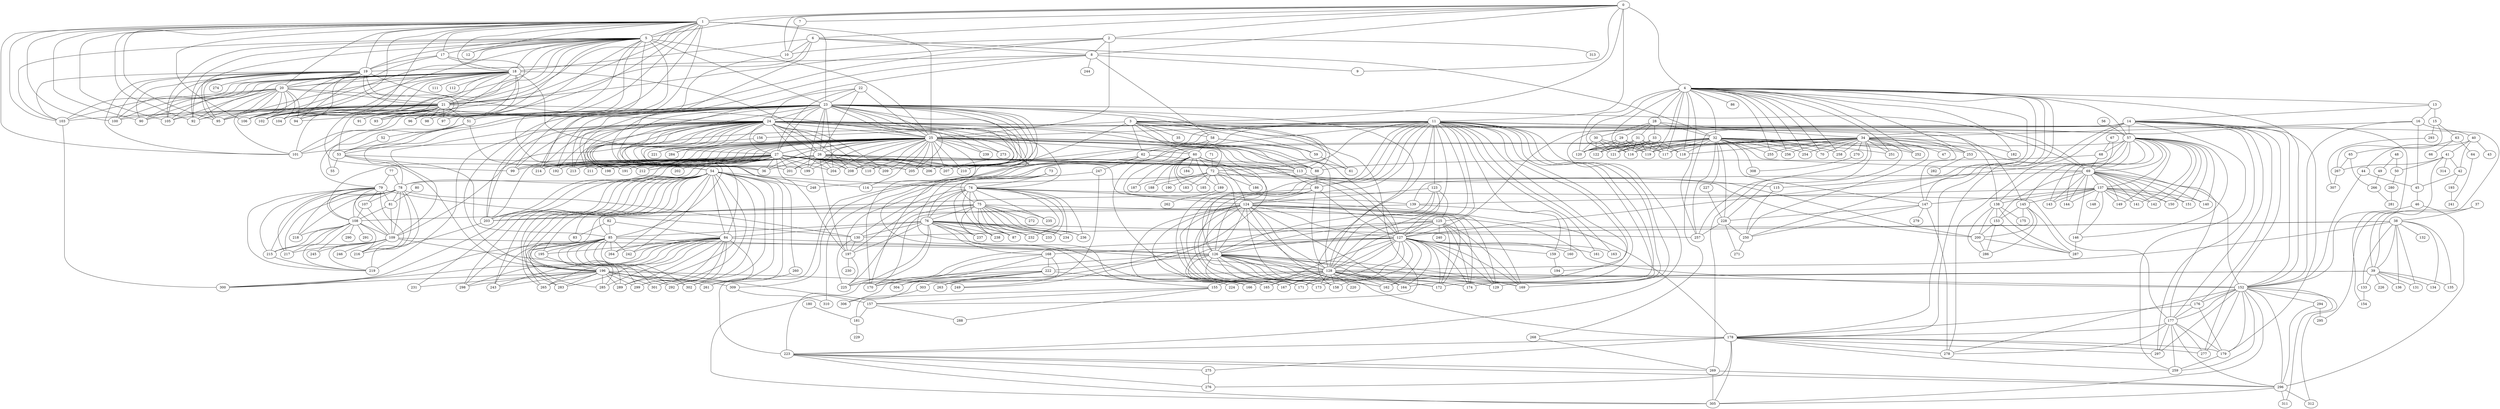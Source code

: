 strict graph G {
0;
1;
2;
3;
4;
5;
6;
7;
8;
9;
10;
11;
12;
13;
14;
15;
16;
17;
18;
19;
20;
21;
22;
23;
24;
25;
26;
27;
28;
29;
30;
31;
32;
33;
34;
35;
36;
37;
38;
39;
40;
41;
42;
43;
44;
45;
46;
47;
48;
49;
50;
51;
52;
53;
54;
55;
56;
57;
58;
59;
60;
61;
62;
63;
64;
65;
66;
67;
68;
69;
70;
71;
72;
73;
74;
75;
76;
77;
78;
79;
80;
81;
82;
83;
84;
85;
86;
87;
88;
89;
90;
91;
92;
93;
94;
95;
96;
97;
98;
99;
100;
101;
102;
103;
104;
105;
106;
107;
108;
109;
110;
111;
112;
113;
114;
115;
116;
117;
118;
119;
120;
121;
122;
123;
124;
125;
126;
127;
128;
129;
130;
131;
132;
133;
134;
135;
136;
137;
138;
139;
140;
141;
142;
143;
144;
145;
146;
147;
148;
149;
150;
151;
152;
153;
154;
155;
156;
157;
158;
159;
160;
161;
162;
163;
164;
165;
166;
167;
168;
169;
170;
171;
172;
173;
174;
175;
176;
177;
178;
179;
180;
181;
182;
183;
184;
185;
186;
187;
188;
189;
190;
191;
192;
193;
194;
195;
196;
197;
198;
199;
200;
201;
202;
203;
204;
205;
206;
207;
208;
209;
210;
211;
212;
213;
214;
215;
216;
217;
218;
219;
220;
221;
222;
223;
224;
225;
226;
227;
228;
229;
230;
231;
232;
233;
234;
235;
236;
237;
238;
239;
240;
241;
242;
243;
244;
245;
246;
247;
248;
249;
250;
251;
252;
253;
254;
255;
256;
257;
258;
259;
260;
261;
262;
263;
264;
265;
266;
267;
268;
269;
270;
271;
272;
273;
274;
275;
276;
277;
278;
279;
280;
281;
282;
283;
284;
285;
286;
287;
288;
289;
290;
291;
292;
293;
294;
295;
296;
297;
298;
299;
300;
301;
302;
303;
304;
305;
306;
307;
308;
309;
310;
311;
312;
313;
314;
0 -- 1  [weight="4.0"];
0 -- 2  [weight="1.0"];
0 -- 3  [weight="7.0"];
0 -- 4  [weight="21.0"];
0 -- 5  [weight="4.0"];
0 -- 6  [weight="1.0"];
0 -- 7  [weight="1.0"];
0 -- 8  [weight="1.0"];
0 -- 9  [weight="1.0"];
0 -- 10  [weight="1.0"];
0 -- 11  [weight="16.0"];
1 -- 5  [weight="1.0"];
1 -- 12  [weight="1.0"];
1 -- 17  [weight="1.0"];
1 -- 18  [weight="1.0"];
1 -- 19  [weight="1.0"];
1 -- 20  [weight="1.0"];
1 -- 21  [weight="1.0"];
1 -- 23  [weight="11.0"];
1 -- 25  [weight="11.0"];
1 -- 53  [weight="22.0"];
1 -- 90  [weight="1.0"];
1 -- 92  [weight="1.0"];
1 -- 93  [weight="1.0"];
1 -- 94  [weight="1.0"];
1 -- 95  [weight="1.0"];
1 -- 96  [weight="1.0"];
1 -- 98  [weight="1.0"];
1 -- 100  [weight="1.0"];
1 -- 101  [weight="1.0"];
1 -- 102  [weight="1.0"];
1 -- 103  [weight="1.0"];
1 -- 104  [weight="1.0"];
1 -- 105  [weight="1.0"];
1 -- 106  [weight="1.0"];
2 -- 196  [weight="2.0"];
2 -- 8  [weight="1.0"];
2 -- 10  [weight="1.0"];
2 -- 21  [weight="4.0"];
2 -- 25  [weight="13.0"];
2 -- 313  [weight="2.0"];
3 -- 35  [weight="1.0"];
3 -- 72  [weight="9.0"];
3 -- 60  [weight="9.0"];
3 -- 61  [weight="1.0"];
3 -- 59  [weight="1.0"];
3 -- 58  [weight="1.0"];
3 -- 154  [weight="1.0"];
3 -- 155  [weight="2.0"];
3 -- 156  [weight="64.0"];
3 -- 157  [weight="2.0"];
3 -- 62  [weight="40.0"];
4 -- 257  [weight="1.0"];
4 -- 258  [weight="1.0"];
4 -- 13  [weight="3.0"];
4 -- 256  [weight="1.0"];
4 -- 147  [weight="1.0"];
4 -- 152  [weight="3.0"];
4 -- 28  [weight="2.0"];
4 -- 32  [weight="1.0"];
4 -- 178  [weight="3.0"];
4 -- 182  [weight="1.0"];
4 -- 57  [weight="6.0"];
4 -- 70  [weight="1.0"];
4 -- 86  [weight="1.0"];
4 -- 115  [weight="1.0"];
4 -- 116  [weight="2.0"];
4 -- 117  [weight="2.0"];
4 -- 118  [weight="2.0"];
4 -- 119  [weight="2.0"];
4 -- 120  [weight="2.0"];
4 -- 121  [weight="2.0"];
4 -- 250  [weight="1.0"];
4 -- 251  [weight="1.0"];
4 -- 252  [weight="1.0"];
4 -- 253  [weight="1.0"];
4 -- 254  [weight="1.0"];
4 -- 255  [weight="1.0"];
5 -- 12  [weight="1.0"];
5 -- 17  [weight="1.0"];
5 -- 18  [weight="1.0"];
5 -- 19  [weight="1.0"];
5 -- 21  [weight="1.0"];
5 -- 23  [weight="11.0"];
5 -- 25  [weight="11.0"];
5 -- 51  [weight="22.0"];
5 -- 92  [weight="1.0"];
5 -- 93  [weight="1.0"];
5 -- 94  [weight="1.0"];
5 -- 95  [weight="1.0"];
5 -- 96  [weight="1.0"];
5 -- 97  [weight="11.0"];
5 -- 98  [weight="1.0"];
5 -- 101  [weight="1.0"];
5 -- 102  [weight="1.0"];
5 -- 103  [weight="1.0"];
5 -- 104  [weight="1.0"];
5 -- 105  [weight="1.0"];
5 -- 106  [weight="1.0"];
6 -- 32  [weight="21.0"];
6 -- 8  [weight="1.0"];
6 -- 10  [weight="1.0"];
6 -- 18  [weight="4.0"];
6 -- 21  [weight="4.0"];
6 -- 54  [weight="2.0"];
7 -- 10  [weight="1.0"];
8 -- 9  [weight="1.0"];
8 -- 19  [weight="4.0"];
8 -- 84  [weight="2.0"];
8 -- 85  [weight="2.0"];
8 -- 244  [weight="1.0"];
8 -- 58  [weight="7.0"];
10 -- 54  [weight="2.0"];
11 -- 129  [weight="1.0"];
11 -- 128  [weight="1.0"];
11 -- 25  [weight="8.0"];
11 -- 158  [weight="1.0"];
11 -- 160  [weight="1.0"];
11 -- 161  [weight="1.0"];
11 -- 162  [weight="1.0"];
11 -- 163  [weight="1.0"];
11 -- 164  [weight="1.0"];
11 -- 165  [weight="1.0"];
11 -- 166  [weight="1.0"];
11 -- 39  [weight="3.0"];
11 -- 169  [weight="1.0"];
11 -- 170  [weight="1.0"];
11 -- 171  [weight="1.0"];
11 -- 172  [weight="1.0"];
11 -- 173  [weight="1.0"];
11 -- 174  [weight="1.0"];
11 -- 194  [weight="1.0"];
11 -- 69  [weight="6.0"];
11 -- 72  [weight="9.0"];
11 -- 89  [weight="1.0"];
11 -- 223  [weight="7.0"];
11 -- 167  [weight="1.0"];
11 -- 109  [weight="5.0"];
11 -- 123  [weight="1.0"];
11 -- 125  [weight="1.0"];
11 -- 126  [weight="1.0"];
11 -- 127  [weight="1.0"];
13 -- 16  [weight="1.0"];
13 -- 14  [weight="2.0"];
13 -- 15  [weight="33.0"];
14 -- 259  [weight="1.0"];
14 -- 297  [weight="1.0"];
14 -- 268  [weight="1.0"];
14 -- 176  [weight="1.0"];
14 -- 177  [weight="1.0"];
14 -- 178  [weight="1.0"];
14 -- 179  [weight="1.0"];
14 -- 277  [weight="1.0"];
14 -- 278  [weight="1.0"];
14 -- 152  [weight="1.0"];
14 -- 57  [weight="8.0"];
14 -- 127  [weight="7.0"];
14 -- 223  [weight="1.0"];
15 -- 293  [weight="4.0"];
15 -- 267  [weight="1.0"];
15 -- 63  [weight="3.0"];
16 -- 152  [weight="2.0"];
16 -- 40  [weight="30.0"];
16 -- 34  [weight="3.0"];
16 -- 45  [weight="30.0"];
17 -- 18  [weight="1.0"];
17 -- 19  [weight="1.0"];
17 -- 20  [weight="1.0"];
17 -- 21  [weight="1.0"];
18 -- 20  [weight="1.0"];
18 -- 21  [weight="1.0"];
18 -- 26  [weight="21.0"];
18 -- 27  [weight="11.0"];
18 -- 90  [weight="1.0"];
18 -- 91  [weight="1.0"];
18 -- 92  [weight="1.0"];
18 -- 93  [weight="1.0"];
18 -- 94  [weight="1.0"];
18 -- 95  [weight="1.0"];
18 -- 100  [weight="1.0"];
18 -- 101  [weight="1.0"];
18 -- 102  [weight="1.0"];
18 -- 103  [weight="1.0"];
18 -- 104  [weight="1.0"];
18 -- 105  [weight="1.0"];
18 -- 106  [weight="1.0"];
18 -- 111  [weight="2.0"];
18 -- 112  [weight="1.0"];
19 -- 100  [weight="1.0"];
19 -- 101  [weight="1.0"];
19 -- 102  [weight="1.0"];
19 -- 103  [weight="1.0"];
19 -- 105  [weight="1.0"];
19 -- 106  [weight="1.0"];
19 -- 274  [weight="1.0"];
19 -- 20  [weight="1.0"];
19 -- 21  [weight="1.0"];
19 -- 24  [weight="11.0"];
19 -- 104  [weight="1.0"];
19 -- 90  [weight="1.0"];
19 -- 95  [weight="1.0"];
19 -- 92  [weight="1.0"];
19 -- 93  [weight="1.0"];
19 -- 94  [weight="1.0"];
20 -- 100  [weight="1.0"];
20 -- 101  [weight="1.0"];
20 -- 102  [weight="1.0"];
20 -- 103  [weight="1.0"];
20 -- 104  [weight="1.0"];
20 -- 105  [weight="1.0"];
20 -- 106  [weight="1.0"];
20 -- 21  [weight="1.0"];
20 -- 90  [weight="1.0"];
20 -- 92  [weight="1.0"];
20 -- 93  [weight="1.0"];
20 -- 94  [weight="1.0"];
20 -- 95  [weight="1.0"];
21 -- 25  [weight="11.0"];
21 -- 51  [weight="22.0"];
21 -- 53  [weight="22.0"];
21 -- 90  [weight="1.0"];
21 -- 91  [weight="1.0"];
21 -- 92  [weight="1.0"];
21 -- 93  [weight="1.0"];
21 -- 94  [weight="1.0"];
21 -- 95  [weight="1.0"];
21 -- 96  [weight="1.0"];
21 -- 97  [weight="11.0"];
21 -- 98  [weight="1.0"];
21 -- 99  [weight="11.0"];
21 -- 100  [weight="1.0"];
21 -- 101  [weight="1.0"];
21 -- 102  [weight="1.0"];
21 -- 103  [weight="1.0"];
21 -- 104  [weight="1.0"];
21 -- 105  [weight="1.0"];
21 -- 106  [weight="1.0"];
22 -- 24  [weight="1.0"];
22 -- 25  [weight="1.0"];
22 -- 26  [weight="13.0"];
22 -- 27  [weight="1.0"];
22 -- 23  [weight="1.0"];
23 -- 128  [weight="8.0"];
23 -- 273  [weight="1.0"];
23 -- 24  [weight="1.0"];
23 -- 25  [weight="1.0"];
23 -- 26  [weight="13.0"];
23 -- 27  [weight="1.0"];
23 -- 36  [weight="1.0"];
23 -- 78  [weight="5.0"];
23 -- 191  [weight="1.0"];
23 -- 192  [weight="1.0"];
23 -- 69  [weight="7.0"];
23 -- 198  [weight="1.0"];
23 -- 199  [weight="1.0"];
23 -- 203  [weight="1.0"];
23 -- 204  [weight="1.0"];
23 -- 205  [weight="1.0"];
23 -- 206  [weight="1.0"];
23 -- 79  [weight="5.0"];
23 -- 208  [weight="1.0"];
23 -- 209  [weight="1.0"];
23 -- 210  [weight="1.0"];
23 -- 211  [weight="1.0"];
23 -- 212  [weight="1.0"];
23 -- 213  [weight="1.0"];
23 -- 214  [weight="1.0"];
23 -- 88  [weight="1.0"];
23 -- 207  [weight="1.0"];
23 -- 97  [weight="1.0"];
23 -- 99  [weight="1.0"];
23 -- 110  [weight="1.0"];
23 -- 239  [weight="1.0"];
23 -- 113  [weight="1.0"];
24 -- 138  [weight="9.0"];
24 -- 145  [weight="9.0"];
24 -- 25  [weight="1.0"];
24 -- 26  [weight="13.0"];
24 -- 27  [weight="1.0"];
24 -- 284  [weight="2.0"];
24 -- 36  [weight="1.0"];
24 -- 57  [weight="7.0"];
24 -- 191  [weight="1.0"];
24 -- 192  [weight="1.0"];
24 -- 198  [weight="1.0"];
24 -- 199  [weight="1.0"];
24 -- 201  [weight="1.0"];
24 -- 74  [weight="12.0"];
24 -- 203  [weight="1.0"];
24 -- 204  [weight="1.0"];
24 -- 205  [weight="1.0"];
24 -- 206  [weight="1.0"];
24 -- 207  [weight="1.0"];
24 -- 208  [weight="1.0"];
24 -- 209  [weight="1.0"];
24 -- 210  [weight="1.0"];
24 -- 211  [weight="1.0"];
24 -- 212  [weight="1.0"];
24 -- 213  [weight="1.0"];
24 -- 214  [weight="1.0"];
24 -- 88  [weight="1.0"];
24 -- 219  [weight="5.0"];
24 -- 221  [weight="1.0"];
24 -- 99  [weight="1.0"];
24 -- 109  [weight="5.0"];
24 -- 110  [weight="1.0"];
24 -- 113  [weight="1.0"];
24 -- 114  [weight="1.0"];
25 -- 128  [weight="8.0"];
25 -- 273  [weight="1.0"];
25 -- 26  [weight="13.0"];
25 -- 27  [weight="1.0"];
25 -- 284  [weight="2.0"];
25 -- 36  [weight="1.0"];
25 -- 170  [weight="8.0"];
25 -- 60  [weight="7.0"];
25 -- 191  [weight="1.0"];
25 -- 192  [weight="1.0"];
25 -- 198  [weight="1.0"];
25 -- 199  [weight="1.0"];
25 -- 201  [weight="1.0"];
25 -- 203  [weight="1.0"];
25 -- 204  [weight="1.0"];
25 -- 205  [weight="1.0"];
25 -- 206  [weight="1.0"];
25 -- 207  [weight="1.0"];
25 -- 208  [weight="1.0"];
25 -- 209  [weight="1.0"];
25 -- 210  [weight="1.0"];
25 -- 211  [weight="1.0"];
25 -- 212  [weight="1.0"];
25 -- 213  [weight="1.0"];
25 -- 214  [weight="1.0"];
25 -- 88  [weight="1.0"];
25 -- 89  [weight="8.0"];
25 -- 221  [weight="1.0"];
25 -- 99  [weight="1.0"];
25 -- 101  [weight="11.0"];
25 -- 108  [weight="5.0"];
25 -- 110  [weight="1.0"];
25 -- 239  [weight="1.0"];
25 -- 113  [weight="1.0"];
25 -- 114  [weight="1.0"];
25 -- 126  [weight="8.0"];
25 -- 127  [weight="8.0"];
26 -- 36  [weight="13.0"];
26 -- 191  [weight="13.0"];
26 -- 192  [weight="13.0"];
26 -- 197  [weight="2.0"];
26 -- 198  [weight="13.0"];
26 -- 199  [weight="13.0"];
26 -- 200  [weight="9.0"];
26 -- 201  [weight="13.0"];
26 -- 203  [weight="13.0"];
26 -- 204  [weight="13.0"];
26 -- 205  [weight="13.0"];
26 -- 206  [weight="13.0"];
26 -- 207  [weight="13.0"];
26 -- 208  [weight="13.0"];
26 -- 209  [weight="13.0"];
26 -- 210  [weight="13.0"];
26 -- 211  [weight="13.0"];
26 -- 212  [weight="13.0"];
26 -- 78  [weight="10.0"];
26 -- 214  [weight="13.0"];
26 -- 88  [weight="13.0"];
26 -- 99  [weight="13.0"];
26 -- 110  [weight="13.0"];
26 -- 113  [weight="13.0"];
26 -- 124  [weight="7.0"];
26 -- 213  [weight="13.0"];
27 -- 36  [weight="1.0"];
27 -- 206  [weight="1.0"];
27 -- 191  [weight="1.0"];
27 -- 192  [weight="1.0"];
27 -- 197  [weight="12.0"];
27 -- 198  [weight="1.0"];
27 -- 199  [weight="1.0"];
27 -- 200  [weight="9.0"];
27 -- 201  [weight="1.0"];
27 -- 202  [weight="8.0"];
27 -- 203  [weight="1.0"];
27 -- 204  [weight="1.0"];
27 -- 205  [weight="1.0"];
27 -- 78  [weight="5.0"];
27 -- 207  [weight="1.0"];
27 -- 208  [weight="1.0"];
27 -- 209  [weight="1.0"];
27 -- 210  [weight="1.0"];
27 -- 211  [weight="1.0"];
27 -- 212  [weight="1.0"];
27 -- 213  [weight="1.0"];
27 -- 214  [weight="1.0"];
27 -- 88  [weight="1.0"];
27 -- 99  [weight="1.0"];
27 -- 110  [weight="1.0"];
27 -- 113  [weight="1.0"];
27 -- 124  [weight="8.0"];
28 -- 32  [weight="2.0"];
28 -- 33  [weight="1.0"];
28 -- 34  [weight="2.0"];
28 -- 29  [weight="1.0"];
28 -- 30  [weight="1.0"];
28 -- 31  [weight="1.0"];
29 -- 116  [weight="1.0"];
29 -- 117  [weight="1.0"];
29 -- 119  [weight="1.0"];
29 -- 120  [weight="1.0"];
29 -- 121  [weight="1.0"];
29 -- 122  [weight="1.0"];
30 -- 116  [weight="1.0"];
30 -- 119  [weight="1.0"];
30 -- 120  [weight="1.0"];
30 -- 121  [weight="1.0"];
30 -- 122  [weight="1.0"];
31 -- 116  [weight="1.0"];
31 -- 117  [weight="1.0"];
31 -- 118  [weight="1.0"];
31 -- 119  [weight="1.0"];
31 -- 120  [weight="1.0"];
31 -- 121  [weight="1.0"];
31 -- 122  [weight="1.0"];
32 -- 256  [weight="1.0"];
32 -- 257  [weight="1.0"];
32 -- 258  [weight="1.0"];
32 -- 147  [weight="1.0"];
32 -- 197  [weight="2.0"];
32 -- 308  [weight="2.0"];
32 -- 69  [weight="6.0"];
32 -- 70  [weight="1.0"];
32 -- 227  [weight="1.0"];
32 -- 228  [weight="1.0"];
32 -- 116  [weight="2.0"];
32 -- 117  [weight="2.0"];
32 -- 118  [weight="2.0"];
32 -- 119  [weight="2.0"];
32 -- 120  [weight="2.0"];
32 -- 121  [weight="2.0"];
32 -- 122  [weight="2.0"];
32 -- 251  [weight="1.0"];
32 -- 252  [weight="1.0"];
32 -- 253  [weight="1.0"];
32 -- 254  [weight="1.0"];
32 -- 255  [weight="1.0"];
33 -- 116  [weight="1.0"];
33 -- 117  [weight="1.0"];
33 -- 118  [weight="1.0"];
33 -- 119  [weight="1.0"];
33 -- 120  [weight="1.0"];
33 -- 121  [weight="1.0"];
33 -- 122  [weight="1.0"];
34 -- 256  [weight="1.0"];
34 -- 257  [weight="1.0"];
34 -- 258  [weight="1.0"];
34 -- 269  [weight="3.0"];
34 -- 270  [weight="2.0"];
34 -- 147  [weight="1.0"];
34 -- 47  [weight="4.0"];
34 -- 177  [weight="3.0"];
34 -- 182  [weight="1.0"];
34 -- 70  [weight="1.0"];
34 -- 228  [weight="1.0"];
34 -- 116  [weight="2.0"];
34 -- 117  [weight="2.0"];
34 -- 118  [weight="2.0"];
34 -- 119  [weight="2.0"];
34 -- 120  [weight="2.0"];
34 -- 121  [weight="2.0"];
34 -- 250  [weight="1.0"];
34 -- 251  [weight="1.0"];
34 -- 252  [weight="1.0"];
34 -- 253  [weight="1.0"];
34 -- 254  [weight="1.0"];
34 -- 255  [weight="1.0"];
37 -- 38  [weight="1.0"];
37 -- 39  [weight="1.0"];
38 -- 128  [weight="3.0"];
38 -- 130  [weight="7.0"];
38 -- 131  [weight="1.0"];
38 -- 132  [weight="1.0"];
38 -- 134  [weight="1.0"];
38 -- 135  [weight="1.0"];
38 -- 136  [weight="1.0"];
38 -- 39  [weight="1.0"];
38 -- 126  [weight="3.0"];
38 -- 133  [weight="1.0"];
39 -- 224  [weight="7.0"];
39 -- 225  [weight="7.0"];
39 -- 226  [weight="1.0"];
39 -- 131  [weight="1.0"];
39 -- 134  [weight="1.0"];
39 -- 135  [weight="1.0"];
39 -- 136  [weight="1.0"];
39 -- 133  [weight="1.0"];
40 -- 41  [weight="1.0"];
40 -- 42  [weight="3.0"];
40 -- 43  [weight="4.0"];
40 -- 44  [weight="29.0"];
41 -- 295  [weight="1.0"];
41 -- 42  [weight="3.0"];
41 -- 267  [weight="6.0"];
41 -- 50  [weight="3.0"];
41 -- 314  [weight="4.0"];
42 -- 45  [weight="3.0"];
42 -- 193  [weight="1.0"];
44 -- 152  [weight="1.0"];
44 -- 45  [weight="29.0"];
45 -- 46  [weight="29.0"];
46 -- 152  [weight="1.0"];
46 -- 296  [weight="1.0"];
48 -- 49  [weight="1.0"];
48 -- 50  [weight="5.0"];
49 -- 266  [weight="4.0"];
50 -- 280  [weight="1.0"];
51 -- 52  [weight="1.0"];
51 -- 53  [weight="1.0"];
51 -- 54  [weight="21.0"];
51 -- 55  [weight="1.0"];
52 -- 53  [weight="1.0"];
53 -- 196  [weight="21.0"];
53 -- 54  [weight="21.0"];
53 -- 55  [weight="1.0"];
53 -- 85  [weight="21.0"];
54 -- 261  [weight="62.0"];
54 -- 264  [weight="1.0"];
54 -- 265  [weight="1.0"];
54 -- 283  [weight="1.0"];
54 -- 285  [weight="1.0"];
54 -- 289  [weight="1.0"];
54 -- 292  [weight="1.0"];
54 -- 298  [weight="1.0"];
54 -- 299  [weight="1.0"];
54 -- 300  [weight="1.0"];
54 -- 301  [weight="1.0"];
54 -- 302  [weight="1.0"];
54 -- 195  [weight="1.0"];
54 -- 196  [weight="1.0"];
54 -- 74  [weight="21.0"];
54 -- 83  [weight="2.0"];
54 -- 84  [weight="1.0"];
54 -- 85  [weight="1.0"];
54 -- 231  [weight="1.0"];
54 -- 242  [weight="1.0"];
54 -- 243  [weight="1.0"];
54 -- 248  [weight="57.0"];
56 -- 57  [weight="4.0"];
57 -- 69  [weight="1.0"];
57 -- 145  [weight="5.0"];
57 -- 137  [weight="1.0"];
57 -- 138  [weight="5.0"];
57 -- 139  [weight="1.0"];
57 -- 140  [weight="1.0"];
57 -- 141  [weight="1.0"];
57 -- 143  [weight="1.0"];
57 -- 144  [weight="1.0"];
57 -- 146  [weight="1.0"];
57 -- 142  [weight="1.0"];
57 -- 150  [weight="1.0"];
57 -- 151  [weight="1.0"];
57 -- 68  [weight="1.0"];
57 -- 127  [weight="6.0"];
57 -- 149  [weight="1.0"];
58 -- 59  [weight="1.0"];
58 -- 60  [weight="9.0"];
58 -- 61  [weight="1.0"];
58 -- 62  [weight="40.0"];
59 -- 61  [weight="1.0"];
60 -- 72  [weight="1.0"];
60 -- 189  [weight="1.0"];
60 -- 190  [weight="1.0"];
60 -- 183  [weight="1.0"];
60 -- 184  [weight="2.0"];
60 -- 187  [weight="1.0"];
60 -- 188  [weight="1.0"];
60 -- 186  [weight="1.0"];
60 -- 185  [weight="1.0"];
60 -- 127  [weight="9.0"];
62 -- 309  [weight="1.0"];
62 -- 310  [weight="28.0"];
62 -- 247  [weight="16.0"];
62 -- 249  [weight="1.0"];
63 -- 64  [weight="3.0"];
63 -- 65  [weight="1.0"];
63 -- 66  [weight="5.0"];
64 -- 241  [weight="1.0"];
65 -- 266  [weight="4.0"];
65 -- 267  [weight="3.0"];
67 -- 68  [weight="1.0"];
67 -- 69  [weight="1.0"];
68 -- 88  [weight="7.0"];
68 -- 69  [weight="1.0"];
69 -- 137  [weight="1.0"];
69 -- 140  [weight="1.0"];
69 -- 141  [weight="1.0"];
69 -- 142  [weight="1.0"];
69 -- 143  [weight="1.0"];
69 -- 144  [weight="1.0"];
69 -- 146  [weight="1.0"];
69 -- 139  [weight="1.0"];
69 -- 149  [weight="1.0"];
69 -- 150  [weight="1.0"];
69 -- 152  [weight="8.0"];
69 -- 151  [weight="1.0"];
69 -- 153  [weight="5.0"];
71 -- 72  [weight="2.0"];
72 -- 128  [weight="9.0"];
72 -- 188  [weight="1.0"];
72 -- 183  [weight="1.0"];
72 -- 185  [weight="1.0"];
72 -- 186  [weight="1.0"];
72 -- 187  [weight="1.0"];
72 -- 189  [weight="1.0"];
72 -- 190  [weight="1.0"];
72 -- 127  [weight="9.0"];
73 -- 74  [weight="1.0"];
73 -- 75  [weight="1.0"];
73 -- 76  [weight="1.0"];
74 -- 130  [weight="1.0"];
74 -- 75  [weight="1.0"];
74 -- 197  [weight="1.0"];
74 -- 232  [weight="1.0"];
74 -- 234  [weight="1.0"];
74 -- 235  [weight="1.0"];
74 -- 76  [weight="1.0"];
74 -- 237  [weight="1.0"];
74 -- 238  [weight="1.0"];
74 -- 177  [weight="2.0"];
74 -- 178  [weight="2.0"];
74 -- 236  [weight="1.0"];
74 -- 233  [weight="1.0"];
74 -- 87  [weight="1.0"];
75 -- 225  [weight="1.0"];
75 -- 196  [weight="21.0"];
75 -- 232  [weight="1.0"];
75 -- 235  [weight="1.0"];
75 -- 236  [weight="1.0"];
75 -- 237  [weight="1.0"];
75 -- 238  [weight="1.0"];
75 -- 272  [weight="1.0"];
75 -- 108  [weight="10.0"];
75 -- 76  [weight="1.0"];
75 -- 87  [weight="1.0"];
75 -- 152  [weight="2.0"];
75 -- 233  [weight="1.0"];
75 -- 234  [weight="1.0"];
76 -- 224  [weight="1.0"];
76 -- 225  [weight="1.0"];
76 -- 130  [weight="1.0"];
76 -- 197  [weight="1.0"];
76 -- 257  [weight="2.0"];
76 -- 168  [weight="3.0"];
76 -- 236  [weight="1.0"];
76 -- 237  [weight="1.0"];
76 -- 238  [weight="1.0"];
76 -- 232  [weight="1.0"];
76 -- 84  [weight="21.0"];
76 -- 85  [weight="21.0"];
76 -- 87  [weight="1.0"];
76 -- 233  [weight="1.0"];
76 -- 234  [weight="1.0"];
76 -- 223  [weight="2.0"];
77 -- 78  [weight="2.0"];
77 -- 79  [weight="2.0"];
78 -- 130  [weight="10.0"];
78 -- 219  [weight="1.0"];
78 -- 108  [weight="1.0"];
78 -- 109  [weight="1.0"];
78 -- 81  [weight="1.0"];
78 -- 107  [weight="1.0"];
78 -- 215  [weight="1.0"];
78 -- 216  [weight="1.0"];
78 -- 217  [weight="1.0"];
78 -- 218  [weight="1.0"];
79 -- 130  [weight="10.0"];
79 -- 107  [weight="1.0"];
79 -- 108  [weight="1.0"];
79 -- 109  [weight="1.0"];
79 -- 81  [weight="1.0"];
79 -- 215  [weight="1.0"];
79 -- 216  [weight="1.0"];
79 -- 217  [weight="1.0"];
79 -- 218  [weight="1.0"];
79 -- 219  [weight="1.0"];
80 -- 81  [weight="6.0"];
81 -- 108  [weight="1.0"];
81 -- 109  [weight="1.0"];
82 -- 83  [weight="1.0"];
82 -- 84  [weight="2.0"];
82 -- 85  [weight="2.0"];
84 -- 289  [weight="1.0"];
84 -- 195  [weight="1.0"];
84 -- 292  [weight="1.0"];
84 -- 242  [weight="1.0"];
84 -- 300  [weight="1.0"];
84 -- 298  [weight="1.0"];
84 -- 299  [weight="1.0"];
84 -- 301  [weight="1.0"];
84 -- 302  [weight="1.0"];
84 -- 264  [weight="1.0"];
84 -- 243  [weight="1.0"];
84 -- 265  [weight="1.0"];
84 -- 283  [weight="1.0"];
84 -- 285  [weight="1.0"];
84 -- 126  [weight="16.0"];
85 -- 289  [weight="1.0"];
85 -- 195  [weight="1.0"];
85 -- 292  [weight="1.0"];
85 -- 265  [weight="1.0"];
85 -- 298  [weight="1.0"];
85 -- 299  [weight="1.0"];
85 -- 242  [weight="1.0"];
85 -- 302  [weight="1.0"];
85 -- 301  [weight="1.0"];
85 -- 264  [weight="1.0"];
85 -- 243  [weight="1.0"];
85 -- 300  [weight="1.0"];
85 -- 283  [weight="1.0"];
85 -- 285  [weight="1.0"];
85 -- 126  [weight="16.0"];
88 -- 89  [weight="8.0"];
89 -- 128  [weight="1.0"];
89 -- 203  [weight="8.0"];
89 -- 124  [weight="1.0"];
89 -- 126  [weight="1.0"];
89 -- 127  [weight="1.0"];
103 -- 300  [weight="4.0"];
107 -- 108  [weight="1.0"];
107 -- 109  [weight="1.0"];
108 -- 290  [weight="2.0"];
108 -- 109  [weight="1.0"];
108 -- 217  [weight="1.0"];
108 -- 291  [weight="2.0"];
108 -- 245  [weight="1.0"];
108 -- 215  [weight="1.0"];
108 -- 216  [weight="1.0"];
108 -- 218  [weight="1.0"];
108 -- 219  [weight="1.0"];
109 -- 128  [weight="5.0"];
109 -- 245  [weight="1.0"];
109 -- 246  [weight="2.0"];
109 -- 215  [weight="1.0"];
109 -- 217  [weight="1.0"];
109 -- 219  [weight="1.0"];
109 -- 216  [weight="1.0"];
109 -- 157  [weight="14.0"];
113 -- 114  [weight="1.0"];
113 -- 115  [weight="11.0"];
115 -- 250  [weight="1.0"];
123 -- 128  [weight="1.0"];
123 -- 124  [weight="1.0"];
123 -- 125  [weight="1.0"];
123 -- 126  [weight="1.0"];
123 -- 127  [weight="1.0"];
124 -- 128  [weight="1.0"];
124 -- 129  [weight="1.0"];
124 -- 162  [weight="1.0"];
124 -- 164  [weight="1.0"];
124 -- 165  [weight="1.0"];
124 -- 166  [weight="1.0"];
124 -- 167  [weight="1.0"];
124 -- 169  [weight="1.0"];
124 -- 170  [weight="1.0"];
124 -- 171  [weight="1.0"];
124 -- 172  [weight="1.0"];
124 -- 173  [weight="1.0"];
124 -- 174  [weight="1.0"];
124 -- 126  [weight="1.0"];
124 -- 125  [weight="1.0"];
124 -- 158  [weight="1.0"];
124 -- 127  [weight="1.0"];
125 -- 128  [weight="1.0"];
125 -- 129  [weight="1.0"];
125 -- 263  [weight="8.0"];
125 -- 169  [weight="1.0"];
125 -- 172  [weight="1.0"];
125 -- 174  [weight="1.0"];
125 -- 240  [weight="1.0"];
125 -- 126  [weight="1.0"];
125 -- 127  [weight="1.0"];
126 -- 128  [weight="1.0"];
126 -- 129  [weight="1.0"];
126 -- 158  [weight="1.0"];
126 -- 162  [weight="1.0"];
126 -- 164  [weight="1.0"];
126 -- 165  [weight="1.0"];
126 -- 167  [weight="1.0"];
126 -- 169  [weight="1.0"];
126 -- 170  [weight="1.0"];
126 -- 171  [weight="1.0"];
126 -- 172  [weight="1.0"];
126 -- 173  [weight="1.0"];
126 -- 174  [weight="1.0"];
126 -- 222  [weight="8.0"];
126 -- 166  [weight="1.0"];
127 -- 128  [weight="1.0"];
127 -- 129  [weight="1.0"];
127 -- 158  [weight="1.0"];
127 -- 159  [weight="1.0"];
127 -- 160  [weight="1.0"];
127 -- 161  [weight="1.0"];
127 -- 162  [weight="1.0"];
127 -- 163  [weight="1.0"];
127 -- 164  [weight="1.0"];
127 -- 165  [weight="1.0"];
127 -- 166  [weight="1.0"];
127 -- 167  [weight="1.0"];
127 -- 168  [weight="8.0"];
127 -- 169  [weight="1.0"];
127 -- 170  [weight="1.0"];
127 -- 171  [weight="1.0"];
127 -- 172  [weight="1.0"];
127 -- 173  [weight="1.0"];
127 -- 174  [weight="1.0"];
128 -- 129  [weight="1.0"];
128 -- 152  [weight="7.0"];
128 -- 155  [weight="15.0"];
128 -- 158  [weight="1.0"];
128 -- 162  [weight="1.0"];
128 -- 164  [weight="1.0"];
128 -- 165  [weight="1.0"];
128 -- 167  [weight="1.0"];
128 -- 169  [weight="1.0"];
128 -- 170  [weight="1.0"];
128 -- 171  [weight="1.0"];
128 -- 172  [weight="1.0"];
128 -- 173  [weight="1.0"];
128 -- 174  [weight="1.0"];
128 -- 178  [weight="7.0"];
128 -- 220  [weight="1.0"];
128 -- 166  [weight="1.0"];
130 -- 225  [weight="1.0"];
130 -- 197  [weight="1.0"];
133 -- 154  [weight="16.0"];
137 -- 138  [weight="5.0"];
137 -- 139  [weight="1.0"];
137 -- 140  [weight="1.0"];
137 -- 141  [weight="1.0"];
137 -- 142  [weight="1.0"];
137 -- 143  [weight="1.0"];
137 -- 144  [weight="1.0"];
137 -- 145  [weight="5.0"];
137 -- 146  [weight="1.0"];
137 -- 147  [weight="6.0"];
137 -- 148  [weight="1.0"];
137 -- 149  [weight="1.0"];
137 -- 150  [weight="1.0"];
137 -- 151  [weight="1.0"];
138 -- 200  [weight="1.0"];
138 -- 175  [weight="1.0"];
138 -- 153  [weight="1.0"];
138 -- 286  [weight="1.0"];
138 -- 287  [weight="1.0"];
139 -- 203  [weight="7.0"];
139 -- 159  [weight="6.0"];
145 -- 200  [weight="1.0"];
145 -- 175  [weight="1.0"];
145 -- 153  [weight="1.0"];
145 -- 286  [weight="1.0"];
145 -- 287  [weight="1.0"];
146 -- 287  [weight="5.0"];
147 -- 278  [weight="3.0"];
147 -- 279  [weight="2.0"];
147 -- 228  [weight="1.0"];
147 -- 250  [weight="1.0"];
152 -- 176  [weight="1.0"];
152 -- 259  [weight="1.0"];
152 -- 294  [weight="1.0"];
152 -- 177  [weight="1.0"];
152 -- 296  [weight="1.0"];
152 -- 297  [weight="1.0"];
152 -- 305  [weight="1.0"];
152 -- 179  [weight="1.0"];
152 -- 278  [weight="1.0"];
152 -- 311  [weight="1.0"];
152 -- 312  [weight="1.0"];
152 -- 277  [weight="1.0"];
153 -- 200  [weight="1.0"];
153 -- 286  [weight="1.0"];
153 -- 287  [weight="1.0"];
155 -- 288  [weight="1.0"];
155 -- 181  [weight="1.0"];
155 -- 157  [weight="1.0"];
156 -- 260  [weight="1.0"];
157 -- 288  [weight="1.0"];
157 -- 181  [weight="1.0"];
159 -- 194  [weight="1.0"];
168 -- 263  [weight="1.0"];
168 -- 304  [weight="1.0"];
168 -- 306  [weight="2.0"];
168 -- 222  [weight="1.0"];
176 -- 177  [weight="1.0"];
176 -- 178  [weight="1.0"];
176 -- 179  [weight="1.0"];
177 -- 259  [weight="1.0"];
177 -- 296  [weight="1.0"];
177 -- 297  [weight="1.0"];
177 -- 178  [weight="1.0"];
177 -- 179  [weight="1.0"];
177 -- 277  [weight="1.0"];
177 -- 278  [weight="1.0"];
178 -- 259  [weight="1.0"];
178 -- 179  [weight="1.0"];
178 -- 305  [weight="1.0"];
178 -- 297  [weight="1.0"];
178 -- 275  [weight="1.0"];
178 -- 276  [weight="1.0"];
178 -- 277  [weight="1.0"];
178 -- 278  [weight="1.0"];
178 -- 223  [weight="1.0"];
179 -- 259  [weight="1.0"];
180 -- 181  [weight="1.0"];
181 -- 229  [weight="1.0"];
189 -- 262  [weight="11.0"];
193 -- 241  [weight="2.0"];
195 -- 196  [weight="1.0"];
196 -- 289  [weight="1.0"];
196 -- 292  [weight="1.0"];
196 -- 261  [weight="62.0"];
196 -- 231  [weight="1.0"];
196 -- 265  [weight="1.0"];
196 -- 298  [weight="1.0"];
196 -- 300  [weight="1.0"];
196 -- 301  [weight="1.0"];
196 -- 302  [weight="1.0"];
196 -- 243  [weight="1.0"];
196 -- 249  [weight="44.0"];
196 -- 283  [weight="1.0"];
196 -- 285  [weight="1.0"];
196 -- 299  [weight="1.0"];
196 -- 309  [weight="44.0"];
197 -- 225  [weight="1.0"];
197 -- 230  [weight="1.0"];
200 -- 286  [weight="1.0"];
200 -- 287  [weight="1.0"];
203 -- 216  [weight="5.0"];
215 -- 219  [weight="1.0"];
222 -- 224  [weight="3.0"];
222 -- 225  [weight="3.0"];
222 -- 263  [weight="1.0"];
222 -- 303  [weight="2.0"];
222 -- 304  [weight="1.0"];
222 -- 305  [weight="2.0"];
223 -- 296  [weight="1.0"];
223 -- 269  [weight="1.0"];
223 -- 305  [weight="1.0"];
223 -- 275  [weight="1.0"];
223 -- 276  [weight="1.0"];
227 -- 228  [weight="1.0"];
228 -- 257  [weight="1.0"];
228 -- 271  [weight="2.0"];
228 -- 250  [weight="1.0"];
247 -- 248  [weight="1.0"];
247 -- 249  [weight="16.0"];
250 -- 271  [weight="2.0"];
253 -- 282  [weight="2.0"];
260 -- 261  [weight="1.0"];
266 -- 281  [weight="1.0"];
267 -- 307  [weight="4.0"];
268 -- 269  [weight="1.0"];
269 -- 296  [weight="1.0"];
269 -- 305  [weight="1.0"];
270 -- 308  [weight="1.0"];
275 -- 276  [weight="1.0"];
280 -- 281  [weight="4.0"];
293 -- 307  [weight="1.0"];
294 -- 296  [weight="1.0"];
294 -- 295  [weight="29.0"];
296 -- 305  [weight="1.0"];
296 -- 311  [weight="1.0"];
296 -- 312  [weight="1.0"];
303 -- 306  [weight="1.0"];
309 -- 310  [weight="28.0"];
}
